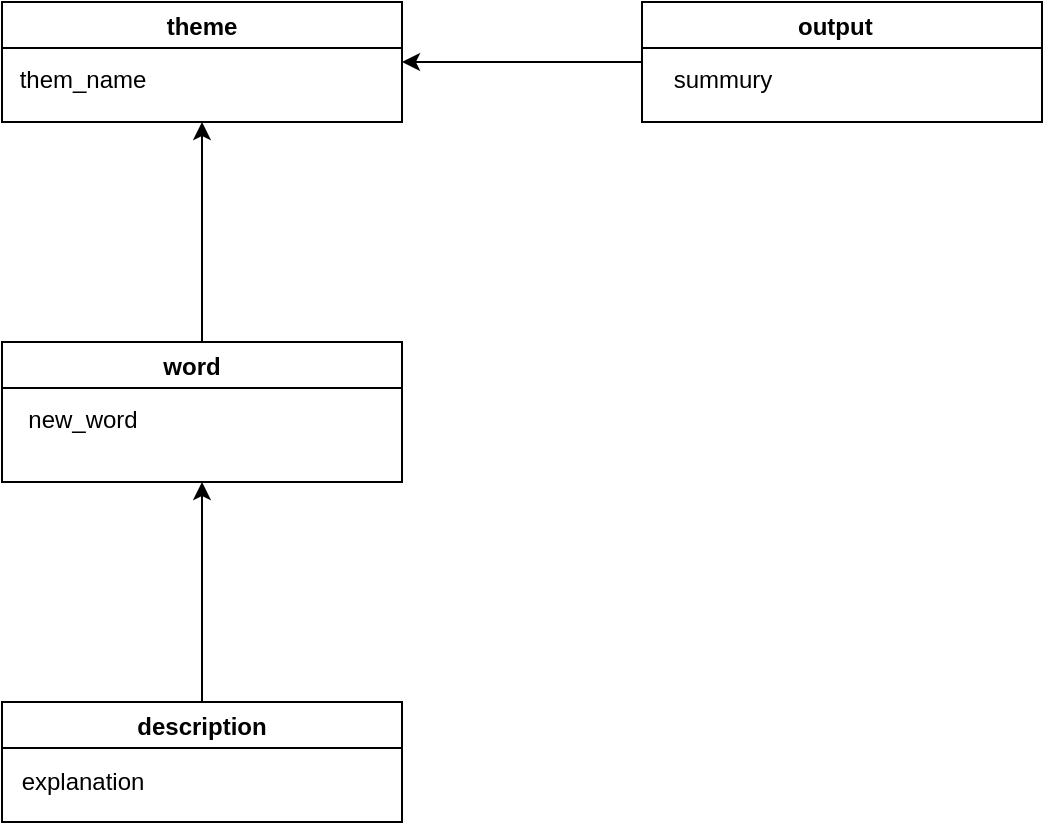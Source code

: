 <mxfile version="18.0.5" type="github">
  <diagram id="C5RBs43oDa-KdzZeNtuy" name="Page-1">
    <mxGraphModel dx="946" dy="536" grid="1" gridSize="10" guides="1" tooltips="1" connect="1" arrows="1" fold="1" page="1" pageScale="1" pageWidth="827" pageHeight="1169" math="0" shadow="0">
      <root>
        <mxCell id="WIyWlLk6GJQsqaUBKTNV-0" />
        <mxCell id="WIyWlLk6GJQsqaUBKTNV-1" parent="WIyWlLk6GJQsqaUBKTNV-0" />
        <mxCell id="Y8hwOKd3gZam87dUadqH-6" value="theme" style="swimlane;" vertex="1" parent="WIyWlLk6GJQsqaUBKTNV-1">
          <mxGeometry x="120" y="90" width="200" height="60" as="geometry">
            <mxRectangle x="31" y="89" width="70" height="23" as="alternateBounds" />
          </mxGeometry>
        </mxCell>
        <mxCell id="Y8hwOKd3gZam87dUadqH-15" value="them_name" style="text;html=1;align=center;verticalAlign=middle;resizable=0;points=[];autosize=1;strokeColor=none;fillColor=none;" vertex="1" parent="Y8hwOKd3gZam87dUadqH-6">
          <mxGeometry y="29" width="80" height="20" as="geometry" />
        </mxCell>
        <mxCell id="Y8hwOKd3gZam87dUadqH-29" style="edgeStyle=orthogonalEdgeStyle;rounded=0;orthogonalLoop=1;jettySize=auto;html=1;exitX=0.5;exitY=0;exitDx=0;exitDy=0;entryX=0.5;entryY=1;entryDx=0;entryDy=0;" edge="1" parent="WIyWlLk6GJQsqaUBKTNV-1" source="Y8hwOKd3gZam87dUadqH-19" target="Y8hwOKd3gZam87dUadqH-6">
          <mxGeometry relative="1" as="geometry" />
        </mxCell>
        <mxCell id="Y8hwOKd3gZam87dUadqH-19" value="word   " style="swimlane;" vertex="1" parent="WIyWlLk6GJQsqaUBKTNV-1">
          <mxGeometry x="120" y="260" width="200" height="70" as="geometry">
            <mxRectangle x="31" y="89" width="70" height="23" as="alternateBounds" />
          </mxGeometry>
        </mxCell>
        <mxCell id="Y8hwOKd3gZam87dUadqH-20" value="new_word" style="text;html=1;align=center;verticalAlign=middle;resizable=0;points=[];autosize=1;strokeColor=none;fillColor=none;" vertex="1" parent="Y8hwOKd3gZam87dUadqH-19">
          <mxGeometry x="5" y="29" width="70" height="20" as="geometry" />
        </mxCell>
        <mxCell id="Y8hwOKd3gZam87dUadqH-30" style="edgeStyle=orthogonalEdgeStyle;rounded=0;orthogonalLoop=1;jettySize=auto;html=1;exitX=0.5;exitY=0;exitDx=0;exitDy=0;entryX=0.5;entryY=1;entryDx=0;entryDy=0;" edge="1" parent="WIyWlLk6GJQsqaUBKTNV-1" source="Y8hwOKd3gZam87dUadqH-24" target="Y8hwOKd3gZam87dUadqH-19">
          <mxGeometry relative="1" as="geometry" />
        </mxCell>
        <mxCell id="Y8hwOKd3gZam87dUadqH-24" value="description" style="swimlane;" vertex="1" parent="WIyWlLk6GJQsqaUBKTNV-1">
          <mxGeometry x="120" y="440" width="200" height="60" as="geometry">
            <mxRectangle x="31" y="89" width="70" height="23" as="alternateBounds" />
          </mxGeometry>
        </mxCell>
        <mxCell id="Y8hwOKd3gZam87dUadqH-25" value="explanation" style="text;html=1;align=center;verticalAlign=middle;resizable=0;points=[];autosize=1;strokeColor=none;fillColor=none;" vertex="1" parent="Y8hwOKd3gZam87dUadqH-24">
          <mxGeometry y="30" width="80" height="20" as="geometry" />
        </mxCell>
        <mxCell id="Y8hwOKd3gZam87dUadqH-36" style="edgeStyle=orthogonalEdgeStyle;rounded=0;orthogonalLoop=1;jettySize=auto;html=1;exitX=0;exitY=0.5;exitDx=0;exitDy=0;entryX=1;entryY=0.5;entryDx=0;entryDy=0;" edge="1" parent="WIyWlLk6GJQsqaUBKTNV-1" source="Y8hwOKd3gZam87dUadqH-31" target="Y8hwOKd3gZam87dUadqH-6">
          <mxGeometry relative="1" as="geometry" />
        </mxCell>
        <mxCell id="Y8hwOKd3gZam87dUadqH-31" value="output  " style="swimlane;" vertex="1" parent="WIyWlLk6GJQsqaUBKTNV-1">
          <mxGeometry x="440" y="90" width="200" height="60" as="geometry">
            <mxRectangle x="31" y="89" width="70" height="23" as="alternateBounds" />
          </mxGeometry>
        </mxCell>
        <mxCell id="Y8hwOKd3gZam87dUadqH-32" value="summury" style="text;html=1;align=center;verticalAlign=middle;resizable=0;points=[];autosize=1;strokeColor=none;fillColor=none;" vertex="1" parent="Y8hwOKd3gZam87dUadqH-31">
          <mxGeometry x="10" y="29" width="60" height="20" as="geometry" />
        </mxCell>
      </root>
    </mxGraphModel>
  </diagram>
</mxfile>
